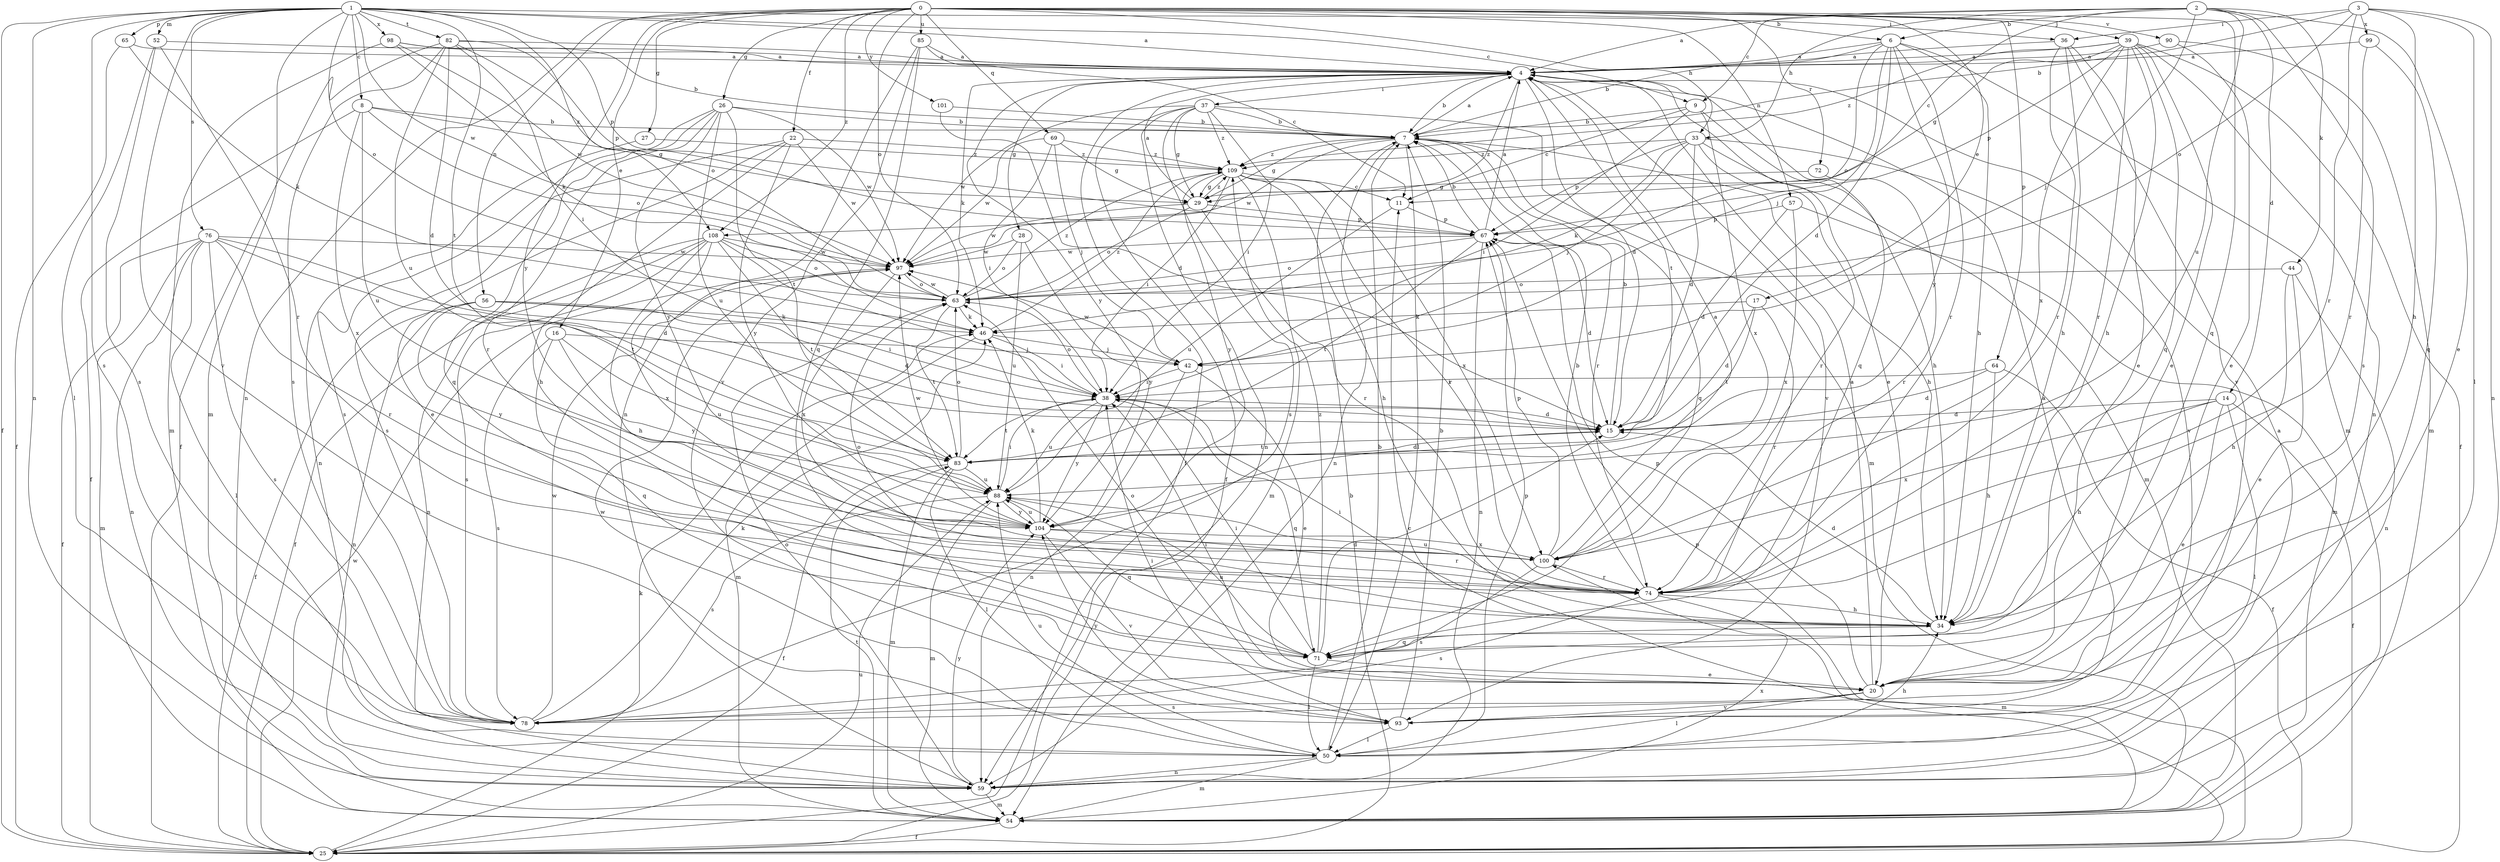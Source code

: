 strict digraph  {
0;
1;
2;
3;
4;
6;
7;
8;
9;
11;
14;
15;
16;
17;
20;
22;
25;
26;
27;
28;
29;
33;
34;
36;
37;
38;
39;
42;
44;
46;
50;
52;
54;
56;
57;
59;
63;
64;
65;
67;
69;
71;
72;
74;
76;
78;
82;
83;
85;
88;
90;
93;
97;
98;
99;
100;
101;
104;
108;
109;
0 -> 6  [label=b];
0 -> 16  [label=e];
0 -> 17  [label=e];
0 -> 22  [label=f];
0 -> 26  [label=g];
0 -> 27  [label=g];
0 -> 33  [label=h];
0 -> 39  [label=j];
0 -> 56  [label=n];
0 -> 57  [label=n];
0 -> 59  [label=n];
0 -> 63  [label=o];
0 -> 64  [label=p];
0 -> 69  [label=q];
0 -> 71  [label=q];
0 -> 72  [label=r];
0 -> 85  [label=u];
0 -> 90  [label=v];
0 -> 101  [label=y];
0 -> 104  [label=y];
0 -> 108  [label=z];
1 -> 4  [label=a];
1 -> 8  [label=c];
1 -> 9  [label=c];
1 -> 25  [label=f];
1 -> 36  [label=i];
1 -> 52  [label=m];
1 -> 54  [label=m];
1 -> 59  [label=n];
1 -> 63  [label=o];
1 -> 65  [label=p];
1 -> 67  [label=p];
1 -> 76  [label=s];
1 -> 78  [label=s];
1 -> 82  [label=t];
1 -> 83  [label=t];
1 -> 93  [label=v];
1 -> 97  [label=w];
1 -> 98  [label=x];
1 -> 108  [label=z];
2 -> 4  [label=a];
2 -> 6  [label=b];
2 -> 9  [label=c];
2 -> 11  [label=c];
2 -> 14  [label=d];
2 -> 20  [label=e];
2 -> 33  [label=h];
2 -> 42  [label=j];
2 -> 44  [label=k];
2 -> 78  [label=s];
2 -> 88  [label=u];
3 -> 7  [label=b];
3 -> 34  [label=h];
3 -> 36  [label=i];
3 -> 50  [label=l];
3 -> 59  [label=n];
3 -> 63  [label=o];
3 -> 74  [label=r];
3 -> 99  [label=x];
4 -> 7  [label=b];
4 -> 15  [label=d];
4 -> 20  [label=e];
4 -> 25  [label=f];
4 -> 28  [label=g];
4 -> 37  [label=i];
4 -> 46  [label=k];
4 -> 71  [label=q];
4 -> 83  [label=t];
4 -> 93  [label=v];
4 -> 104  [label=y];
4 -> 108  [label=z];
6 -> 4  [label=a];
6 -> 7  [label=b];
6 -> 15  [label=d];
6 -> 34  [label=h];
6 -> 42  [label=j];
6 -> 54  [label=m];
6 -> 63  [label=o];
6 -> 74  [label=r];
6 -> 104  [label=y];
7 -> 4  [label=a];
7 -> 29  [label=g];
7 -> 34  [label=h];
7 -> 50  [label=l];
7 -> 59  [label=n];
7 -> 71  [label=q];
7 -> 74  [label=r];
7 -> 97  [label=w];
7 -> 109  [label=z];
8 -> 7  [label=b];
8 -> 25  [label=f];
8 -> 29  [label=g];
8 -> 63  [label=o];
8 -> 88  [label=u];
8 -> 100  [label=x];
9 -> 7  [label=b];
9 -> 11  [label=c];
9 -> 34  [label=h];
9 -> 38  [label=i];
9 -> 100  [label=x];
11 -> 67  [label=p];
11 -> 88  [label=u];
14 -> 15  [label=d];
14 -> 20  [label=e];
14 -> 25  [label=f];
14 -> 34  [label=h];
14 -> 50  [label=l];
14 -> 100  [label=x];
15 -> 7  [label=b];
15 -> 83  [label=t];
16 -> 42  [label=j];
16 -> 71  [label=q];
16 -> 78  [label=s];
16 -> 88  [label=u];
16 -> 104  [label=y];
17 -> 15  [label=d];
17 -> 46  [label=k];
17 -> 74  [label=r];
17 -> 83  [label=t];
20 -> 4  [label=a];
20 -> 38  [label=i];
20 -> 50  [label=l];
20 -> 63  [label=o];
20 -> 67  [label=p];
20 -> 78  [label=s];
20 -> 93  [label=v];
22 -> 20  [label=e];
22 -> 34  [label=h];
22 -> 78  [label=s];
22 -> 97  [label=w];
22 -> 104  [label=y];
22 -> 109  [label=z];
25 -> 7  [label=b];
25 -> 11  [label=c];
25 -> 46  [label=k];
25 -> 67  [label=p];
25 -> 88  [label=u];
25 -> 97  [label=w];
26 -> 7  [label=b];
26 -> 71  [label=q];
26 -> 74  [label=r];
26 -> 78  [label=s];
26 -> 83  [label=t];
26 -> 88  [label=u];
26 -> 97  [label=w];
26 -> 104  [label=y];
27 -> 59  [label=n];
27 -> 109  [label=z];
28 -> 63  [label=o];
28 -> 88  [label=u];
28 -> 97  [label=w];
28 -> 104  [label=y];
29 -> 4  [label=a];
29 -> 63  [label=o];
29 -> 67  [label=p];
29 -> 74  [label=r];
29 -> 97  [label=w];
29 -> 109  [label=z];
33 -> 15  [label=d];
33 -> 42  [label=j];
33 -> 46  [label=k];
33 -> 54  [label=m];
33 -> 67  [label=p];
33 -> 74  [label=r];
33 -> 93  [label=v];
33 -> 109  [label=z];
34 -> 15  [label=d];
34 -> 38  [label=i];
34 -> 71  [label=q];
36 -> 4  [label=a];
36 -> 20  [label=e];
36 -> 34  [label=h];
36 -> 74  [label=r];
36 -> 93  [label=v];
37 -> 7  [label=b];
37 -> 25  [label=f];
37 -> 29  [label=g];
37 -> 38  [label=i];
37 -> 54  [label=m];
37 -> 59  [label=n];
37 -> 78  [label=s];
37 -> 97  [label=w];
37 -> 109  [label=z];
38 -> 15  [label=d];
38 -> 63  [label=o];
38 -> 71  [label=q];
38 -> 83  [label=t];
38 -> 88  [label=u];
38 -> 104  [label=y];
39 -> 4  [label=a];
39 -> 20  [label=e];
39 -> 25  [label=f];
39 -> 29  [label=g];
39 -> 34  [label=h];
39 -> 59  [label=n];
39 -> 67  [label=p];
39 -> 71  [label=q];
39 -> 74  [label=r];
39 -> 100  [label=x];
39 -> 109  [label=z];
42 -> 20  [label=e];
42 -> 38  [label=i];
42 -> 59  [label=n];
42 -> 97  [label=w];
44 -> 20  [label=e];
44 -> 34  [label=h];
44 -> 59  [label=n];
44 -> 63  [label=o];
46 -> 38  [label=i];
46 -> 42  [label=j];
46 -> 54  [label=m];
46 -> 109  [label=z];
50 -> 7  [label=b];
50 -> 34  [label=h];
50 -> 54  [label=m];
50 -> 59  [label=n];
50 -> 67  [label=p];
50 -> 88  [label=u];
50 -> 97  [label=w];
52 -> 4  [label=a];
52 -> 50  [label=l];
52 -> 74  [label=r];
52 -> 78  [label=s];
54 -> 25  [label=f];
54 -> 83  [label=t];
54 -> 100  [label=x];
56 -> 15  [label=d];
56 -> 25  [label=f];
56 -> 38  [label=i];
56 -> 46  [label=k];
56 -> 59  [label=n];
56 -> 104  [label=y];
57 -> 15  [label=d];
57 -> 54  [label=m];
57 -> 67  [label=p];
57 -> 100  [label=x];
59 -> 4  [label=a];
59 -> 54  [label=m];
59 -> 63  [label=o];
59 -> 104  [label=y];
63 -> 46  [label=k];
63 -> 83  [label=t];
63 -> 97  [label=w];
63 -> 109  [label=z];
64 -> 15  [label=d];
64 -> 25  [label=f];
64 -> 34  [label=h];
64 -> 38  [label=i];
65 -> 4  [label=a];
65 -> 25  [label=f];
65 -> 46  [label=k];
67 -> 4  [label=a];
67 -> 7  [label=b];
67 -> 15  [label=d];
67 -> 59  [label=n];
67 -> 63  [label=o];
67 -> 83  [label=t];
67 -> 97  [label=w];
69 -> 29  [label=g];
69 -> 38  [label=i];
69 -> 42  [label=j];
69 -> 97  [label=w];
69 -> 109  [label=z];
71 -> 15  [label=d];
71 -> 20  [label=e];
71 -> 38  [label=i];
71 -> 50  [label=l];
71 -> 88  [label=u];
71 -> 109  [label=z];
72 -> 29  [label=g];
72 -> 74  [label=r];
74 -> 7  [label=b];
74 -> 34  [label=h];
74 -> 54  [label=m];
74 -> 63  [label=o];
74 -> 78  [label=s];
74 -> 88  [label=u];
76 -> 15  [label=d];
76 -> 25  [label=f];
76 -> 50  [label=l];
76 -> 54  [label=m];
76 -> 59  [label=n];
76 -> 74  [label=r];
76 -> 78  [label=s];
76 -> 83  [label=t];
76 -> 97  [label=w];
78 -> 46  [label=k];
78 -> 97  [label=w];
82 -> 4  [label=a];
82 -> 15  [label=d];
82 -> 25  [label=f];
82 -> 38  [label=i];
82 -> 63  [label=o];
82 -> 67  [label=p];
82 -> 78  [label=s];
82 -> 88  [label=u];
83 -> 15  [label=d];
83 -> 25  [label=f];
83 -> 50  [label=l];
83 -> 54  [label=m];
83 -> 63  [label=o];
83 -> 88  [label=u];
85 -> 4  [label=a];
85 -> 11  [label=c];
85 -> 59  [label=n];
85 -> 71  [label=q];
85 -> 93  [label=v];
88 -> 38  [label=i];
88 -> 54  [label=m];
88 -> 71  [label=q];
88 -> 78  [label=s];
88 -> 104  [label=y];
90 -> 4  [label=a];
90 -> 20  [label=e];
90 -> 54  [label=m];
93 -> 4  [label=a];
93 -> 7  [label=b];
93 -> 38  [label=i];
93 -> 50  [label=l];
93 -> 104  [label=y];
97 -> 63  [label=o];
97 -> 100  [label=x];
98 -> 4  [label=a];
98 -> 7  [label=b];
98 -> 46  [label=k];
98 -> 54  [label=m];
98 -> 97  [label=w];
99 -> 4  [label=a];
99 -> 71  [label=q];
99 -> 74  [label=r];
100 -> 4  [label=a];
100 -> 67  [label=p];
100 -> 74  [label=r];
100 -> 78  [label=s];
101 -> 7  [label=b];
101 -> 15  [label=d];
104 -> 46  [label=k];
104 -> 74  [label=r];
104 -> 88  [label=u];
104 -> 93  [label=v];
104 -> 97  [label=w];
104 -> 100  [label=x];
108 -> 25  [label=f];
108 -> 34  [label=h];
108 -> 38  [label=i];
108 -> 59  [label=n];
108 -> 63  [label=o];
108 -> 78  [label=s];
108 -> 83  [label=t];
108 -> 97  [label=w];
108 -> 100  [label=x];
109 -> 11  [label=c];
109 -> 29  [label=g];
109 -> 34  [label=h];
109 -> 38  [label=i];
109 -> 54  [label=m];
109 -> 74  [label=r];
109 -> 100  [label=x];
109 -> 104  [label=y];
}
